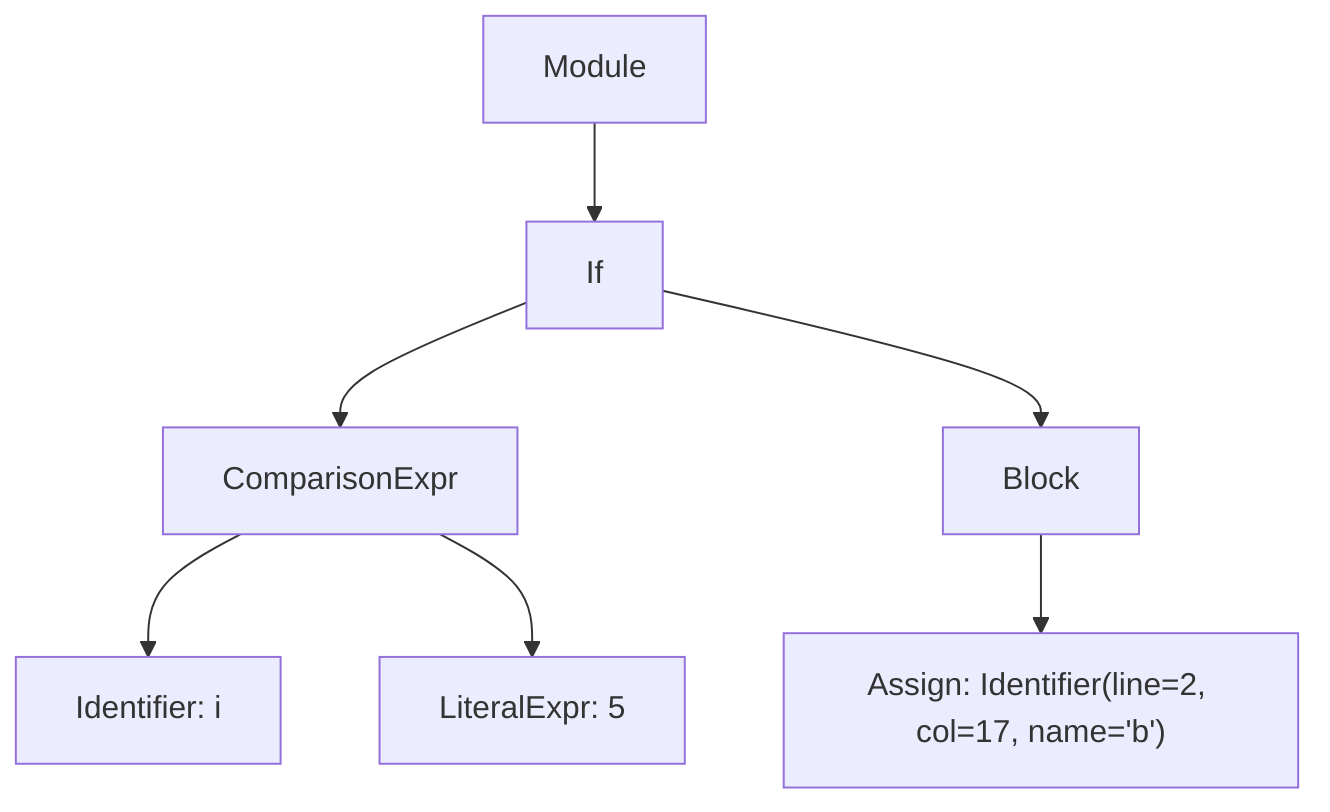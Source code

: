 graph TD
N0["Module"]
N0 --> N1
N1["If"]
N1 --> N2
N2["ComparisonExpr"]
N2 --> N3
N3["Identifier: i"]
N2 --> N4
N4["LiteralExpr: 5"]
N1 --> N5
N5["Block"]
N5 --> N6
N6["Assign: Identifier(line=2, col=17, name='b')"]